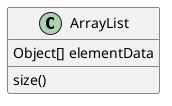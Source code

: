 @startuml
'https://plantuml.com/class-diagram

class ArrayList {
Object[] elementData
size()
}


@enduml